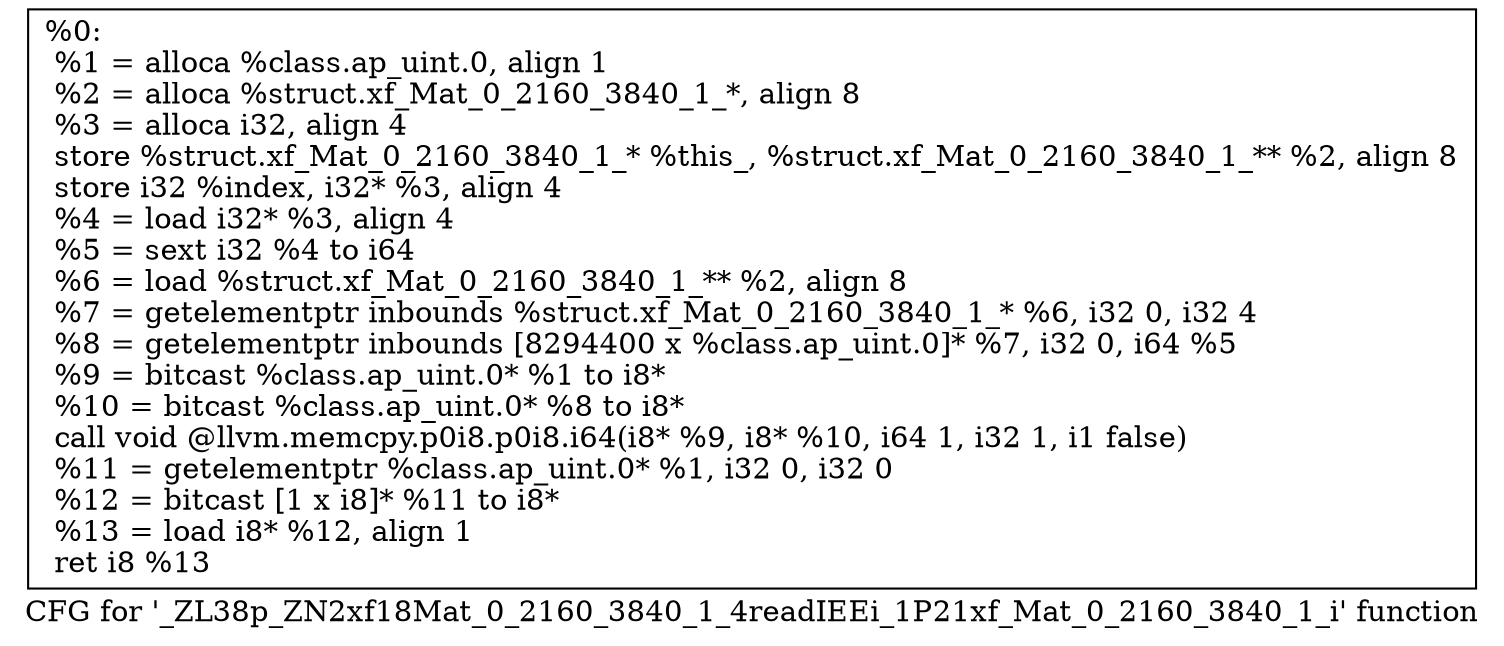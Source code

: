 digraph "CFG for '_ZL38p_ZN2xf18Mat_0_2160_3840_1_4readIEEi_1P21xf_Mat_0_2160_3840_1_i' function" {
	label="CFG for '_ZL38p_ZN2xf18Mat_0_2160_3840_1_4readIEEi_1P21xf_Mat_0_2160_3840_1_i' function";

	Node0x3308f70 [shape=record,label="{%0:\l  %1 = alloca %class.ap_uint.0, align 1\l  %2 = alloca %struct.xf_Mat_0_2160_3840_1_*, align 8\l  %3 = alloca i32, align 4\l  store %struct.xf_Mat_0_2160_3840_1_* %this_, %struct.xf_Mat_0_2160_3840_1_** %2, align 8\l  store i32 %index, i32* %3, align 4\l  %4 = load i32* %3, align 4\l  %5 = sext i32 %4 to i64\l  %6 = load %struct.xf_Mat_0_2160_3840_1_** %2, align 8\l  %7 = getelementptr inbounds %struct.xf_Mat_0_2160_3840_1_* %6, i32 0, i32 4\l  %8 = getelementptr inbounds [8294400 x %class.ap_uint.0]* %7, i32 0, i64 %5\l  %9 = bitcast %class.ap_uint.0* %1 to i8*\l  %10 = bitcast %class.ap_uint.0* %8 to i8*\l  call void @llvm.memcpy.p0i8.p0i8.i64(i8* %9, i8* %10, i64 1, i32 1, i1 false)\l  %11 = getelementptr %class.ap_uint.0* %1, i32 0, i32 0\l  %12 = bitcast [1 x i8]* %11 to i8*\l  %13 = load i8* %12, align 1\l  ret i8 %13\l}"];
}
